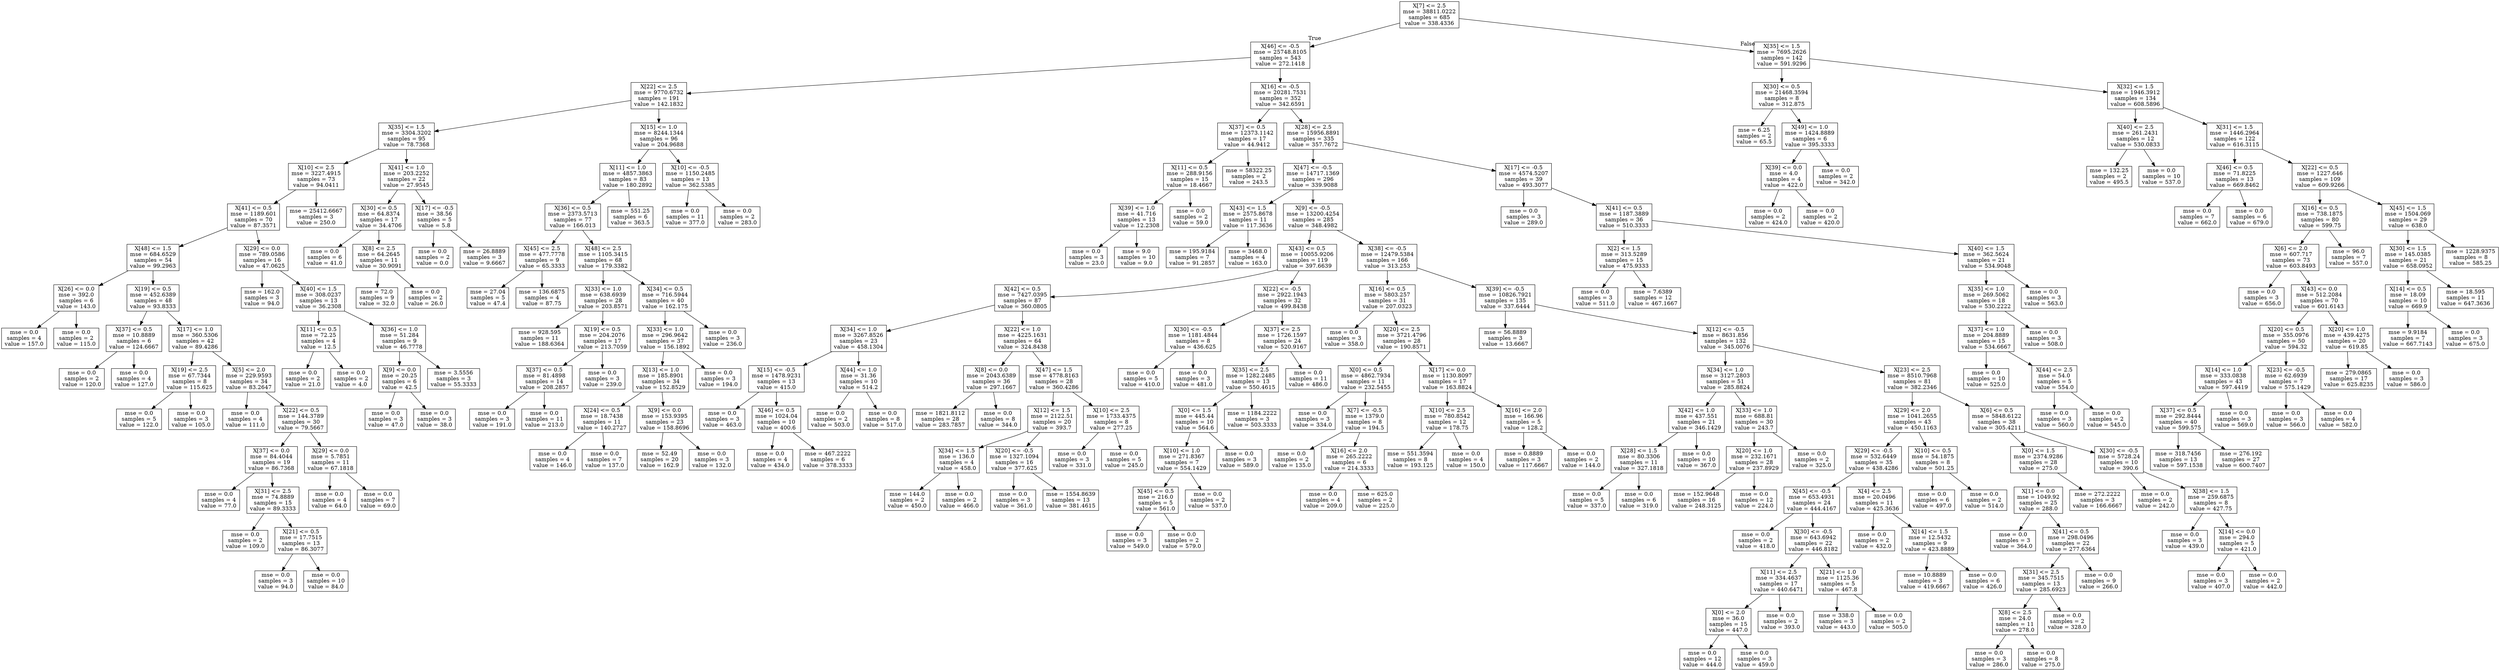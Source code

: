 digraph Tree {
node [shape=box] ;
0 [label="X[7] <= 2.5\nmse = 38811.0222\nsamples = 685\nvalue = 338.4336"] ;
1 [label="X[46] <= -0.5\nmse = 25748.8105\nsamples = 543\nvalue = 272.1418"] ;
0 -> 1 [labeldistance=2.5, labelangle=45, headlabel="True"] ;
2 [label="X[22] <= 2.5\nmse = 9770.6732\nsamples = 191\nvalue = 142.1832"] ;
1 -> 2 ;
3 [label="X[35] <= 1.5\nmse = 3304.3202\nsamples = 95\nvalue = 78.7368"] ;
2 -> 3 ;
4 [label="X[10] <= 2.5\nmse = 3227.4915\nsamples = 73\nvalue = 94.0411"] ;
3 -> 4 ;
5 [label="X[41] <= 0.5\nmse = 1189.601\nsamples = 70\nvalue = 87.3571"] ;
4 -> 5 ;
6 [label="X[48] <= 1.5\nmse = 684.6529\nsamples = 54\nvalue = 99.2963"] ;
5 -> 6 ;
7 [label="X[26] <= 0.0\nmse = 392.0\nsamples = 6\nvalue = 143.0"] ;
6 -> 7 ;
8 [label="mse = 0.0\nsamples = 4\nvalue = 157.0"] ;
7 -> 8 ;
9 [label="mse = 0.0\nsamples = 2\nvalue = 115.0"] ;
7 -> 9 ;
10 [label="X[19] <= 0.5\nmse = 452.6389\nsamples = 48\nvalue = 93.8333"] ;
6 -> 10 ;
11 [label="X[37] <= 0.5\nmse = 10.8889\nsamples = 6\nvalue = 124.6667"] ;
10 -> 11 ;
12 [label="mse = 0.0\nsamples = 2\nvalue = 120.0"] ;
11 -> 12 ;
13 [label="mse = 0.0\nsamples = 4\nvalue = 127.0"] ;
11 -> 13 ;
14 [label="X[17] <= 1.0\nmse = 360.5306\nsamples = 42\nvalue = 89.4286"] ;
10 -> 14 ;
15 [label="X[19] <= 2.5\nmse = 67.7344\nsamples = 8\nvalue = 115.625"] ;
14 -> 15 ;
16 [label="mse = 0.0\nsamples = 5\nvalue = 122.0"] ;
15 -> 16 ;
17 [label="mse = 0.0\nsamples = 3\nvalue = 105.0"] ;
15 -> 17 ;
18 [label="X[5] <= 2.0\nmse = 229.9593\nsamples = 34\nvalue = 83.2647"] ;
14 -> 18 ;
19 [label="mse = 0.0\nsamples = 4\nvalue = 111.0"] ;
18 -> 19 ;
20 [label="X[22] <= 0.5\nmse = 144.3789\nsamples = 30\nvalue = 79.5667"] ;
18 -> 20 ;
21 [label="X[37] <= 0.0\nmse = 84.4044\nsamples = 19\nvalue = 86.7368"] ;
20 -> 21 ;
22 [label="mse = 0.0\nsamples = 4\nvalue = 77.0"] ;
21 -> 22 ;
23 [label="X[31] <= 2.5\nmse = 74.8889\nsamples = 15\nvalue = 89.3333"] ;
21 -> 23 ;
24 [label="mse = 0.0\nsamples = 2\nvalue = 109.0"] ;
23 -> 24 ;
25 [label="X[21] <= 0.5\nmse = 17.7515\nsamples = 13\nvalue = 86.3077"] ;
23 -> 25 ;
26 [label="mse = 0.0\nsamples = 3\nvalue = 94.0"] ;
25 -> 26 ;
27 [label="mse = 0.0\nsamples = 10\nvalue = 84.0"] ;
25 -> 27 ;
28 [label="X[29] <= 0.0\nmse = 5.7851\nsamples = 11\nvalue = 67.1818"] ;
20 -> 28 ;
29 [label="mse = 0.0\nsamples = 4\nvalue = 64.0"] ;
28 -> 29 ;
30 [label="mse = 0.0\nsamples = 7\nvalue = 69.0"] ;
28 -> 30 ;
31 [label="X[29] <= 0.0\nmse = 789.0586\nsamples = 16\nvalue = 47.0625"] ;
5 -> 31 ;
32 [label="mse = 162.0\nsamples = 3\nvalue = 94.0"] ;
31 -> 32 ;
33 [label="X[40] <= 1.5\nmse = 308.0237\nsamples = 13\nvalue = 36.2308"] ;
31 -> 33 ;
34 [label="X[11] <= 0.5\nmse = 72.25\nsamples = 4\nvalue = 12.5"] ;
33 -> 34 ;
35 [label="mse = 0.0\nsamples = 2\nvalue = 21.0"] ;
34 -> 35 ;
36 [label="mse = 0.0\nsamples = 2\nvalue = 4.0"] ;
34 -> 36 ;
37 [label="X[36] <= 1.0\nmse = 51.284\nsamples = 9\nvalue = 46.7778"] ;
33 -> 37 ;
38 [label="X[9] <= 0.0\nmse = 20.25\nsamples = 6\nvalue = 42.5"] ;
37 -> 38 ;
39 [label="mse = 0.0\nsamples = 3\nvalue = 47.0"] ;
38 -> 39 ;
40 [label="mse = 0.0\nsamples = 3\nvalue = 38.0"] ;
38 -> 40 ;
41 [label="mse = 3.5556\nsamples = 3\nvalue = 55.3333"] ;
37 -> 41 ;
42 [label="mse = 25412.6667\nsamples = 3\nvalue = 250.0"] ;
4 -> 42 ;
43 [label="X[41] <= 1.0\nmse = 203.2252\nsamples = 22\nvalue = 27.9545"] ;
3 -> 43 ;
44 [label="X[30] <= 0.5\nmse = 64.8374\nsamples = 17\nvalue = 34.4706"] ;
43 -> 44 ;
45 [label="mse = 0.0\nsamples = 6\nvalue = 41.0"] ;
44 -> 45 ;
46 [label="X[8] <= 2.5\nmse = 64.2645\nsamples = 11\nvalue = 30.9091"] ;
44 -> 46 ;
47 [label="mse = 72.0\nsamples = 9\nvalue = 32.0"] ;
46 -> 47 ;
48 [label="mse = 0.0\nsamples = 2\nvalue = 26.0"] ;
46 -> 48 ;
49 [label="X[17] <= -0.5\nmse = 38.56\nsamples = 5\nvalue = 5.8"] ;
43 -> 49 ;
50 [label="mse = 0.0\nsamples = 2\nvalue = 0.0"] ;
49 -> 50 ;
51 [label="mse = 26.8889\nsamples = 3\nvalue = 9.6667"] ;
49 -> 51 ;
52 [label="X[15] <= 1.0\nmse = 8244.1344\nsamples = 96\nvalue = 204.9688"] ;
2 -> 52 ;
53 [label="X[11] <= 1.0\nmse = 4857.3863\nsamples = 83\nvalue = 180.2892"] ;
52 -> 53 ;
54 [label="X[36] <= 0.5\nmse = 2373.5713\nsamples = 77\nvalue = 166.013"] ;
53 -> 54 ;
55 [label="X[45] <= 2.5\nmse = 477.7778\nsamples = 9\nvalue = 65.3333"] ;
54 -> 55 ;
56 [label="mse = 27.04\nsamples = 5\nvalue = 47.4"] ;
55 -> 56 ;
57 [label="mse = 136.6875\nsamples = 4\nvalue = 87.75"] ;
55 -> 57 ;
58 [label="X[48] <= 2.5\nmse = 1105.3415\nsamples = 68\nvalue = 179.3382"] ;
54 -> 58 ;
59 [label="X[33] <= 1.0\nmse = 638.6939\nsamples = 28\nvalue = 203.8571"] ;
58 -> 59 ;
60 [label="mse = 928.595\nsamples = 11\nvalue = 188.6364"] ;
59 -> 60 ;
61 [label="X[19] <= 0.5\nmse = 204.2076\nsamples = 17\nvalue = 213.7059"] ;
59 -> 61 ;
62 [label="X[37] <= 0.5\nmse = 81.4898\nsamples = 14\nvalue = 208.2857"] ;
61 -> 62 ;
63 [label="mse = 0.0\nsamples = 3\nvalue = 191.0"] ;
62 -> 63 ;
64 [label="mse = 0.0\nsamples = 11\nvalue = 213.0"] ;
62 -> 64 ;
65 [label="mse = 0.0\nsamples = 3\nvalue = 239.0"] ;
61 -> 65 ;
66 [label="X[34] <= 0.5\nmse = 716.5944\nsamples = 40\nvalue = 162.175"] ;
58 -> 66 ;
67 [label="X[33] <= 1.0\nmse = 296.9642\nsamples = 37\nvalue = 156.1892"] ;
66 -> 67 ;
68 [label="X[13] <= 1.0\nmse = 185.8901\nsamples = 34\nvalue = 152.8529"] ;
67 -> 68 ;
69 [label="X[24] <= 0.5\nmse = 18.7438\nsamples = 11\nvalue = 140.2727"] ;
68 -> 69 ;
70 [label="mse = 0.0\nsamples = 4\nvalue = 146.0"] ;
69 -> 70 ;
71 [label="mse = 0.0\nsamples = 7\nvalue = 137.0"] ;
69 -> 71 ;
72 [label="X[9] <= 0.0\nmse = 153.9395\nsamples = 23\nvalue = 158.8696"] ;
68 -> 72 ;
73 [label="mse = 52.49\nsamples = 20\nvalue = 162.9"] ;
72 -> 73 ;
74 [label="mse = 0.0\nsamples = 3\nvalue = 132.0"] ;
72 -> 74 ;
75 [label="mse = 0.0\nsamples = 3\nvalue = 194.0"] ;
67 -> 75 ;
76 [label="mse = 0.0\nsamples = 3\nvalue = 236.0"] ;
66 -> 76 ;
77 [label="mse = 551.25\nsamples = 6\nvalue = 363.5"] ;
53 -> 77 ;
78 [label="X[10] <= -0.5\nmse = 1150.2485\nsamples = 13\nvalue = 362.5385"] ;
52 -> 78 ;
79 [label="mse = 0.0\nsamples = 11\nvalue = 377.0"] ;
78 -> 79 ;
80 [label="mse = 0.0\nsamples = 2\nvalue = 283.0"] ;
78 -> 80 ;
81 [label="X[16] <= -0.5\nmse = 20281.7531\nsamples = 352\nvalue = 342.6591"] ;
1 -> 81 ;
82 [label="X[37] <= 0.5\nmse = 12373.1142\nsamples = 17\nvalue = 44.9412"] ;
81 -> 82 ;
83 [label="X[11] <= 0.5\nmse = 288.9156\nsamples = 15\nvalue = 18.4667"] ;
82 -> 83 ;
84 [label="X[39] <= 1.0\nmse = 41.716\nsamples = 13\nvalue = 12.2308"] ;
83 -> 84 ;
85 [label="mse = 0.0\nsamples = 3\nvalue = 23.0"] ;
84 -> 85 ;
86 [label="mse = 9.0\nsamples = 10\nvalue = 9.0"] ;
84 -> 86 ;
87 [label="mse = 0.0\nsamples = 2\nvalue = 59.0"] ;
83 -> 87 ;
88 [label="mse = 58322.25\nsamples = 2\nvalue = 243.5"] ;
82 -> 88 ;
89 [label="X[28] <= 2.5\nmse = 15956.8891\nsamples = 335\nvalue = 357.7672"] ;
81 -> 89 ;
90 [label="X[47] <= -0.5\nmse = 14717.1369\nsamples = 296\nvalue = 339.9088"] ;
89 -> 90 ;
91 [label="X[43] <= 1.5\nmse = 2575.8678\nsamples = 11\nvalue = 117.3636"] ;
90 -> 91 ;
92 [label="mse = 195.9184\nsamples = 7\nvalue = 91.2857"] ;
91 -> 92 ;
93 [label="mse = 3468.0\nsamples = 4\nvalue = 163.0"] ;
91 -> 93 ;
94 [label="X[9] <= -0.5\nmse = 13200.4254\nsamples = 285\nvalue = 348.4982"] ;
90 -> 94 ;
95 [label="X[43] <= 0.5\nmse = 10055.9206\nsamples = 119\nvalue = 397.6639"] ;
94 -> 95 ;
96 [label="X[42] <= 0.5\nmse = 7427.0395\nsamples = 87\nvalue = 360.0805"] ;
95 -> 96 ;
97 [label="X[34] <= 1.0\nmse = 3267.8526\nsamples = 23\nvalue = 458.1304"] ;
96 -> 97 ;
98 [label="X[15] <= -0.5\nmse = 1478.9231\nsamples = 13\nvalue = 415.0"] ;
97 -> 98 ;
99 [label="mse = 0.0\nsamples = 3\nvalue = 463.0"] ;
98 -> 99 ;
100 [label="X[46] <= 0.5\nmse = 1024.04\nsamples = 10\nvalue = 400.6"] ;
98 -> 100 ;
101 [label="mse = 0.0\nsamples = 4\nvalue = 434.0"] ;
100 -> 101 ;
102 [label="mse = 467.2222\nsamples = 6\nvalue = 378.3333"] ;
100 -> 102 ;
103 [label="X[44] <= 1.0\nmse = 31.36\nsamples = 10\nvalue = 514.2"] ;
97 -> 103 ;
104 [label="mse = 0.0\nsamples = 2\nvalue = 503.0"] ;
103 -> 104 ;
105 [label="mse = 0.0\nsamples = 8\nvalue = 517.0"] ;
103 -> 105 ;
106 [label="X[22] <= 1.0\nmse = 4225.1631\nsamples = 64\nvalue = 324.8438"] ;
96 -> 106 ;
107 [label="X[8] <= 0.0\nmse = 2043.6389\nsamples = 36\nvalue = 297.1667"] ;
106 -> 107 ;
108 [label="mse = 1821.8112\nsamples = 28\nvalue = 283.7857"] ;
107 -> 108 ;
109 [label="mse = 0.0\nsamples = 8\nvalue = 344.0"] ;
107 -> 109 ;
110 [label="X[47] <= 1.5\nmse = 4778.8163\nsamples = 28\nvalue = 360.4286"] ;
106 -> 110 ;
111 [label="X[12] <= 1.5\nmse = 2122.51\nsamples = 20\nvalue = 393.7"] ;
110 -> 111 ;
112 [label="X[34] <= 1.5\nmse = 136.0\nsamples = 4\nvalue = 458.0"] ;
111 -> 112 ;
113 [label="mse = 144.0\nsamples = 2\nvalue = 450.0"] ;
112 -> 113 ;
114 [label="mse = 0.0\nsamples = 2\nvalue = 466.0"] ;
112 -> 114 ;
115 [label="X[20] <= -0.5\nmse = 1327.1094\nsamples = 16\nvalue = 377.625"] ;
111 -> 115 ;
116 [label="mse = 0.0\nsamples = 3\nvalue = 361.0"] ;
115 -> 116 ;
117 [label="mse = 1554.8639\nsamples = 13\nvalue = 381.4615"] ;
115 -> 117 ;
118 [label="X[10] <= 2.5\nmse = 1733.4375\nsamples = 8\nvalue = 277.25"] ;
110 -> 118 ;
119 [label="mse = 0.0\nsamples = 3\nvalue = 331.0"] ;
118 -> 119 ;
120 [label="mse = 0.0\nsamples = 5\nvalue = 245.0"] ;
118 -> 120 ;
121 [label="X[22] <= -0.5\nmse = 2922.1943\nsamples = 32\nvalue = 499.8438"] ;
95 -> 121 ;
122 [label="X[30] <= -0.5\nmse = 1181.4844\nsamples = 8\nvalue = 436.625"] ;
121 -> 122 ;
123 [label="mse = 0.0\nsamples = 5\nvalue = 410.0"] ;
122 -> 123 ;
124 [label="mse = 0.0\nsamples = 3\nvalue = 481.0"] ;
122 -> 124 ;
125 [label="X[37] <= 2.5\nmse = 1726.1597\nsamples = 24\nvalue = 520.9167"] ;
121 -> 125 ;
126 [label="X[35] <= 2.5\nmse = 1282.2485\nsamples = 13\nvalue = 550.4615"] ;
125 -> 126 ;
127 [label="X[0] <= 1.5\nmse = 445.44\nsamples = 10\nvalue = 564.6"] ;
126 -> 127 ;
128 [label="X[10] <= 1.0\nmse = 271.8367\nsamples = 7\nvalue = 554.1429"] ;
127 -> 128 ;
129 [label="X[45] <= 0.5\nmse = 216.0\nsamples = 5\nvalue = 561.0"] ;
128 -> 129 ;
130 [label="mse = 0.0\nsamples = 3\nvalue = 549.0"] ;
129 -> 130 ;
131 [label="mse = 0.0\nsamples = 2\nvalue = 579.0"] ;
129 -> 131 ;
132 [label="mse = 0.0\nsamples = 2\nvalue = 537.0"] ;
128 -> 132 ;
133 [label="mse = 0.0\nsamples = 3\nvalue = 589.0"] ;
127 -> 133 ;
134 [label="mse = 1184.2222\nsamples = 3\nvalue = 503.3333"] ;
126 -> 134 ;
135 [label="mse = 0.0\nsamples = 11\nvalue = 486.0"] ;
125 -> 135 ;
136 [label="X[38] <= -0.5\nmse = 12479.5384\nsamples = 166\nvalue = 313.253"] ;
94 -> 136 ;
137 [label="X[16] <= 0.5\nmse = 5803.257\nsamples = 31\nvalue = 207.0323"] ;
136 -> 137 ;
138 [label="mse = 0.0\nsamples = 3\nvalue = 358.0"] ;
137 -> 138 ;
139 [label="X[20] <= 2.5\nmse = 3721.4796\nsamples = 28\nvalue = 190.8571"] ;
137 -> 139 ;
140 [label="X[0] <= 0.5\nmse = 4862.7934\nsamples = 11\nvalue = 232.5455"] ;
139 -> 140 ;
141 [label="mse = 0.0\nsamples = 3\nvalue = 334.0"] ;
140 -> 141 ;
142 [label="X[7] <= -0.5\nmse = 1379.0\nsamples = 8\nvalue = 194.5"] ;
140 -> 142 ;
143 [label="mse = 0.0\nsamples = 2\nvalue = 135.0"] ;
142 -> 143 ;
144 [label="X[16] <= 2.0\nmse = 265.2222\nsamples = 6\nvalue = 214.3333"] ;
142 -> 144 ;
145 [label="mse = 0.0\nsamples = 4\nvalue = 209.0"] ;
144 -> 145 ;
146 [label="mse = 625.0\nsamples = 2\nvalue = 225.0"] ;
144 -> 146 ;
147 [label="X[17] <= 0.0\nmse = 1130.8097\nsamples = 17\nvalue = 163.8824"] ;
139 -> 147 ;
148 [label="X[10] <= 2.5\nmse = 780.8542\nsamples = 12\nvalue = 178.75"] ;
147 -> 148 ;
149 [label="mse = 551.3594\nsamples = 8\nvalue = 193.125"] ;
148 -> 149 ;
150 [label="mse = 0.0\nsamples = 4\nvalue = 150.0"] ;
148 -> 150 ;
151 [label="X[16] <= 2.0\nmse = 166.96\nsamples = 5\nvalue = 128.2"] ;
147 -> 151 ;
152 [label="mse = 0.8889\nsamples = 3\nvalue = 117.6667"] ;
151 -> 152 ;
153 [label="mse = 0.0\nsamples = 2\nvalue = 144.0"] ;
151 -> 153 ;
154 [label="X[39] <= -0.5\nmse = 10826.7921\nsamples = 135\nvalue = 337.6444"] ;
136 -> 154 ;
155 [label="mse = 56.8889\nsamples = 3\nvalue = 13.6667"] ;
154 -> 155 ;
156 [label="X[12] <= -0.5\nmse = 8631.856\nsamples = 132\nvalue = 345.0076"] ;
154 -> 156 ;
157 [label="X[34] <= 1.0\nmse = 3127.2803\nsamples = 51\nvalue = 285.8824"] ;
156 -> 157 ;
158 [label="X[42] <= 1.0\nmse = 437.551\nsamples = 21\nvalue = 346.1429"] ;
157 -> 158 ;
159 [label="X[28] <= 1.5\nmse = 80.3306\nsamples = 11\nvalue = 327.1818"] ;
158 -> 159 ;
160 [label="mse = 0.0\nsamples = 5\nvalue = 337.0"] ;
159 -> 160 ;
161 [label="mse = 0.0\nsamples = 6\nvalue = 319.0"] ;
159 -> 161 ;
162 [label="mse = 0.0\nsamples = 10\nvalue = 367.0"] ;
158 -> 162 ;
163 [label="X[33] <= 1.0\nmse = 688.81\nsamples = 30\nvalue = 243.7"] ;
157 -> 163 ;
164 [label="X[20] <= 1.0\nmse = 232.1671\nsamples = 28\nvalue = 237.8929"] ;
163 -> 164 ;
165 [label="mse = 152.9648\nsamples = 16\nvalue = 248.3125"] ;
164 -> 165 ;
166 [label="mse = 0.0\nsamples = 12\nvalue = 224.0"] ;
164 -> 166 ;
167 [label="mse = 0.0\nsamples = 2\nvalue = 325.0"] ;
163 -> 167 ;
168 [label="X[23] <= 2.5\nmse = 8510.7968\nsamples = 81\nvalue = 382.2346"] ;
156 -> 168 ;
169 [label="X[29] <= 2.0\nmse = 1041.2655\nsamples = 43\nvalue = 450.1163"] ;
168 -> 169 ;
170 [label="X[29] <= -0.5\nmse = 532.6449\nsamples = 35\nvalue = 438.4286"] ;
169 -> 170 ;
171 [label="X[45] <= -0.5\nmse = 653.4931\nsamples = 24\nvalue = 444.4167"] ;
170 -> 171 ;
172 [label="mse = 0.0\nsamples = 2\nvalue = 418.0"] ;
171 -> 172 ;
173 [label="X[30] <= -0.5\nmse = 643.6942\nsamples = 22\nvalue = 446.8182"] ;
171 -> 173 ;
174 [label="X[11] <= 2.5\nmse = 334.4637\nsamples = 17\nvalue = 440.6471"] ;
173 -> 174 ;
175 [label="X[0] <= 2.0\nmse = 36.0\nsamples = 15\nvalue = 447.0"] ;
174 -> 175 ;
176 [label="mse = 0.0\nsamples = 12\nvalue = 444.0"] ;
175 -> 176 ;
177 [label="mse = 0.0\nsamples = 3\nvalue = 459.0"] ;
175 -> 177 ;
178 [label="mse = 0.0\nsamples = 2\nvalue = 393.0"] ;
174 -> 178 ;
179 [label="X[21] <= 1.0\nmse = 1125.36\nsamples = 5\nvalue = 467.8"] ;
173 -> 179 ;
180 [label="mse = 338.0\nsamples = 3\nvalue = 443.0"] ;
179 -> 180 ;
181 [label="mse = 0.0\nsamples = 2\nvalue = 505.0"] ;
179 -> 181 ;
182 [label="X[4] <= 2.5\nmse = 20.0496\nsamples = 11\nvalue = 425.3636"] ;
170 -> 182 ;
183 [label="mse = 0.0\nsamples = 2\nvalue = 432.0"] ;
182 -> 183 ;
184 [label="X[14] <= 1.5\nmse = 12.5432\nsamples = 9\nvalue = 423.8889"] ;
182 -> 184 ;
185 [label="mse = 10.8889\nsamples = 3\nvalue = 419.6667"] ;
184 -> 185 ;
186 [label="mse = 0.0\nsamples = 6\nvalue = 426.0"] ;
184 -> 186 ;
187 [label="X[10] <= 0.5\nmse = 54.1875\nsamples = 8\nvalue = 501.25"] ;
169 -> 187 ;
188 [label="mse = 0.0\nsamples = 6\nvalue = 497.0"] ;
187 -> 188 ;
189 [label="mse = 0.0\nsamples = 2\nvalue = 514.0"] ;
187 -> 189 ;
190 [label="X[6] <= 0.5\nmse = 5848.6122\nsamples = 38\nvalue = 305.4211"] ;
168 -> 190 ;
191 [label="X[0] <= 1.5\nmse = 2374.9286\nsamples = 28\nvalue = 275.0"] ;
190 -> 191 ;
192 [label="X[1] <= 0.0\nmse = 1049.92\nsamples = 25\nvalue = 288.0"] ;
191 -> 192 ;
193 [label="mse = 0.0\nsamples = 3\nvalue = 364.0"] ;
192 -> 193 ;
194 [label="X[41] <= 0.5\nmse = 298.0496\nsamples = 22\nvalue = 277.6364"] ;
192 -> 194 ;
195 [label="X[31] <= 2.5\nmse = 345.7515\nsamples = 13\nvalue = 285.6923"] ;
194 -> 195 ;
196 [label="X[8] <= 2.5\nmse = 24.0\nsamples = 11\nvalue = 278.0"] ;
195 -> 196 ;
197 [label="mse = 0.0\nsamples = 3\nvalue = 286.0"] ;
196 -> 197 ;
198 [label="mse = 0.0\nsamples = 8\nvalue = 275.0"] ;
196 -> 198 ;
199 [label="mse = 0.0\nsamples = 2\nvalue = 328.0"] ;
195 -> 199 ;
200 [label="mse = 0.0\nsamples = 9\nvalue = 266.0"] ;
194 -> 200 ;
201 [label="mse = 272.2222\nsamples = 3\nvalue = 166.6667"] ;
191 -> 201 ;
202 [label="X[30] <= -0.5\nmse = 5728.24\nsamples = 10\nvalue = 390.6"] ;
190 -> 202 ;
203 [label="mse = 0.0\nsamples = 2\nvalue = 242.0"] ;
202 -> 203 ;
204 [label="X[38] <= 1.5\nmse = 259.6875\nsamples = 8\nvalue = 427.75"] ;
202 -> 204 ;
205 [label="mse = 0.0\nsamples = 3\nvalue = 439.0"] ;
204 -> 205 ;
206 [label="X[14] <= 0.0\nmse = 294.0\nsamples = 5\nvalue = 421.0"] ;
204 -> 206 ;
207 [label="mse = 0.0\nsamples = 3\nvalue = 407.0"] ;
206 -> 207 ;
208 [label="mse = 0.0\nsamples = 2\nvalue = 442.0"] ;
206 -> 208 ;
209 [label="X[17] <= -0.5\nmse = 4574.5207\nsamples = 39\nvalue = 493.3077"] ;
89 -> 209 ;
210 [label="mse = 0.0\nsamples = 3\nvalue = 289.0"] ;
209 -> 210 ;
211 [label="X[41] <= 0.5\nmse = 1187.3889\nsamples = 36\nvalue = 510.3333"] ;
209 -> 211 ;
212 [label="X[2] <= 1.5\nmse = 313.5289\nsamples = 15\nvalue = 475.9333"] ;
211 -> 212 ;
213 [label="mse = 0.0\nsamples = 3\nvalue = 511.0"] ;
212 -> 213 ;
214 [label="mse = 7.6389\nsamples = 12\nvalue = 467.1667"] ;
212 -> 214 ;
215 [label="X[40] <= 1.5\nmse = 362.5624\nsamples = 21\nvalue = 534.9048"] ;
211 -> 215 ;
216 [label="X[35] <= 1.0\nmse = 269.5062\nsamples = 18\nvalue = 530.2222"] ;
215 -> 216 ;
217 [label="X[37] <= 1.0\nmse = 204.8889\nsamples = 15\nvalue = 534.6667"] ;
216 -> 217 ;
218 [label="mse = 0.0\nsamples = 10\nvalue = 525.0"] ;
217 -> 218 ;
219 [label="X[44] <= 2.5\nmse = 54.0\nsamples = 5\nvalue = 554.0"] ;
217 -> 219 ;
220 [label="mse = 0.0\nsamples = 3\nvalue = 560.0"] ;
219 -> 220 ;
221 [label="mse = 0.0\nsamples = 2\nvalue = 545.0"] ;
219 -> 221 ;
222 [label="mse = 0.0\nsamples = 3\nvalue = 508.0"] ;
216 -> 222 ;
223 [label="mse = 0.0\nsamples = 3\nvalue = 563.0"] ;
215 -> 223 ;
224 [label="X[35] <= 1.5\nmse = 7695.2626\nsamples = 142\nvalue = 591.9296"] ;
0 -> 224 [labeldistance=2.5, labelangle=-45, headlabel="False"] ;
225 [label="X[30] <= 0.5\nmse = 21468.3594\nsamples = 8\nvalue = 312.875"] ;
224 -> 225 ;
226 [label="mse = 6.25\nsamples = 2\nvalue = 65.5"] ;
225 -> 226 ;
227 [label="X[49] <= 1.0\nmse = 1424.8889\nsamples = 6\nvalue = 395.3333"] ;
225 -> 227 ;
228 [label="X[39] <= 0.0\nmse = 4.0\nsamples = 4\nvalue = 422.0"] ;
227 -> 228 ;
229 [label="mse = 0.0\nsamples = 2\nvalue = 424.0"] ;
228 -> 229 ;
230 [label="mse = 0.0\nsamples = 2\nvalue = 420.0"] ;
228 -> 230 ;
231 [label="mse = 0.0\nsamples = 2\nvalue = 342.0"] ;
227 -> 231 ;
232 [label="X[32] <= 1.5\nmse = 1946.3912\nsamples = 134\nvalue = 608.5896"] ;
224 -> 232 ;
233 [label="X[40] <= 2.5\nmse = 261.2431\nsamples = 12\nvalue = 530.0833"] ;
232 -> 233 ;
234 [label="mse = 132.25\nsamples = 2\nvalue = 495.5"] ;
233 -> 234 ;
235 [label="mse = 0.0\nsamples = 10\nvalue = 537.0"] ;
233 -> 235 ;
236 [label="X[31] <= 1.5\nmse = 1446.2964\nsamples = 122\nvalue = 616.3115"] ;
232 -> 236 ;
237 [label="X[46] <= 0.5\nmse = 71.8225\nsamples = 13\nvalue = 669.8462"] ;
236 -> 237 ;
238 [label="mse = 0.0\nsamples = 7\nvalue = 662.0"] ;
237 -> 238 ;
239 [label="mse = 0.0\nsamples = 6\nvalue = 679.0"] ;
237 -> 239 ;
240 [label="X[22] <= 0.5\nmse = 1227.646\nsamples = 109\nvalue = 609.9266"] ;
236 -> 240 ;
241 [label="X[16] <= 0.5\nmse = 738.1875\nsamples = 80\nvalue = 599.75"] ;
240 -> 241 ;
242 [label="X[6] <= 2.0\nmse = 607.717\nsamples = 73\nvalue = 603.8493"] ;
241 -> 242 ;
243 [label="mse = 0.0\nsamples = 3\nvalue = 656.0"] ;
242 -> 243 ;
244 [label="X[43] <= 0.0\nmse = 512.2084\nsamples = 70\nvalue = 601.6143"] ;
242 -> 244 ;
245 [label="X[20] <= 0.5\nmse = 355.0976\nsamples = 50\nvalue = 594.32"] ;
244 -> 245 ;
246 [label="X[14] <= 1.0\nmse = 333.0838\nsamples = 43\nvalue = 597.4419"] ;
245 -> 246 ;
247 [label="X[37] <= 0.5\nmse = 292.8444\nsamples = 40\nvalue = 599.575"] ;
246 -> 247 ;
248 [label="mse = 318.7456\nsamples = 13\nvalue = 597.1538"] ;
247 -> 248 ;
249 [label="mse = 276.192\nsamples = 27\nvalue = 600.7407"] ;
247 -> 249 ;
250 [label="mse = 0.0\nsamples = 3\nvalue = 569.0"] ;
246 -> 250 ;
251 [label="X[23] <= -0.5\nmse = 62.6939\nsamples = 7\nvalue = 575.1429"] ;
245 -> 251 ;
252 [label="mse = 0.0\nsamples = 3\nvalue = 566.0"] ;
251 -> 252 ;
253 [label="mse = 0.0\nsamples = 4\nvalue = 582.0"] ;
251 -> 253 ;
254 [label="X[20] <= 1.0\nmse = 439.4275\nsamples = 20\nvalue = 619.85"] ;
244 -> 254 ;
255 [label="mse = 279.0865\nsamples = 17\nvalue = 625.8235"] ;
254 -> 255 ;
256 [label="mse = 0.0\nsamples = 3\nvalue = 586.0"] ;
254 -> 256 ;
257 [label="mse = 96.0\nsamples = 7\nvalue = 557.0"] ;
241 -> 257 ;
258 [label="X[45] <= 1.5\nmse = 1504.069\nsamples = 29\nvalue = 638.0"] ;
240 -> 258 ;
259 [label="X[30] <= 1.5\nmse = 145.0385\nsamples = 21\nvalue = 658.0952"] ;
258 -> 259 ;
260 [label="X[14] <= 0.5\nmse = 18.09\nsamples = 10\nvalue = 669.9"] ;
259 -> 260 ;
261 [label="mse = 9.9184\nsamples = 7\nvalue = 667.7143"] ;
260 -> 261 ;
262 [label="mse = 0.0\nsamples = 3\nvalue = 675.0"] ;
260 -> 262 ;
263 [label="mse = 18.595\nsamples = 11\nvalue = 647.3636"] ;
259 -> 263 ;
264 [label="mse = 1228.9375\nsamples = 8\nvalue = 585.25"] ;
258 -> 264 ;
}